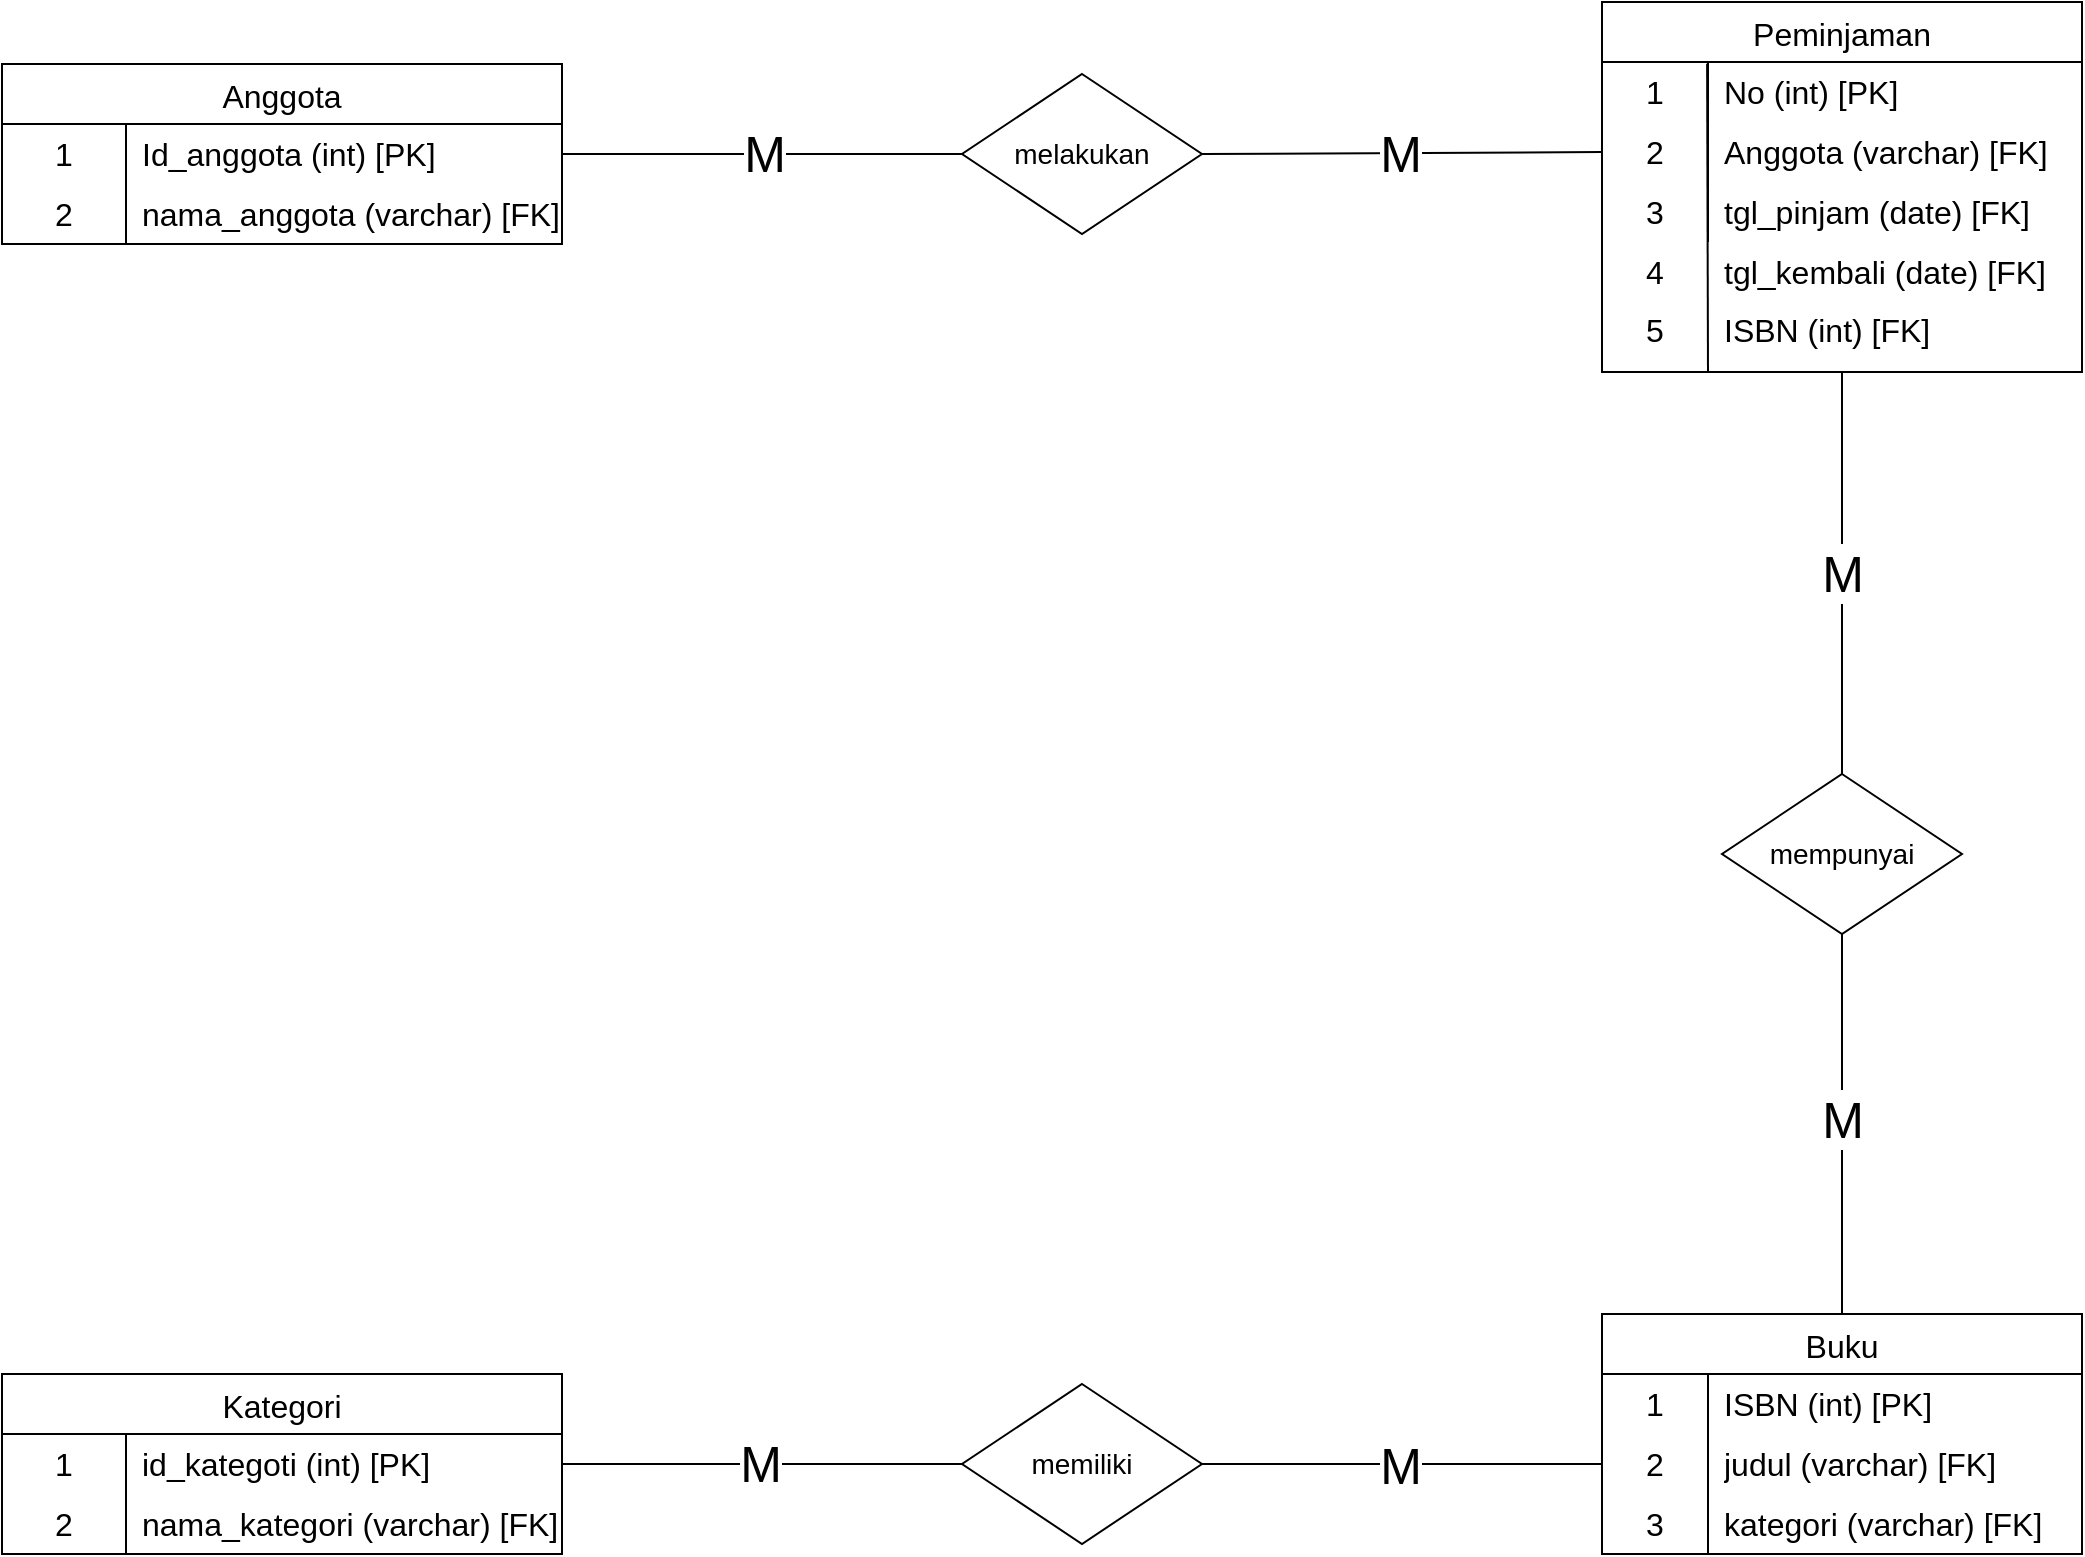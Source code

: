 <mxfile version="23.0.2" type="device">
  <diagram name="Page-1" id="qnQEXUf2RG3xRTGHQBT9">
    <mxGraphModel dx="4085" dy="1763" grid="1" gridSize="10" guides="1" tooltips="1" connect="1" arrows="1" fold="1" page="1" pageScale="1" pageWidth="1100" pageHeight="850" math="0" shadow="0">
      <root>
        <mxCell id="0" />
        <mxCell id="1" parent="0" />
        <mxCell id="WGK1r5Wkk-9FK4VEZlOg-7" value="" style="endArrow=none;html=1;rounded=0;entryX=0;entryY=0.5;entryDx=0;entryDy=0;exitX=1;exitY=0.5;exitDx=0;exitDy=0;" parent="1" source="f1tUqCHD0cDC8wpfRnND-16" target="WGK1r5Wkk-9FK4VEZlOg-15" edge="1">
          <mxGeometry relative="1" as="geometry">
            <mxPoint x="80.0" y="80" as="sourcePoint" />
            <mxPoint x="274.645" y="85.858" as="targetPoint" />
          </mxGeometry>
        </mxCell>
        <mxCell id="f1tUqCHD0cDC8wpfRnND-61" value="&lt;font style=&quot;font-size: 25px;&quot;&gt;M&lt;/font&gt;" style="edgeLabel;html=1;align=center;verticalAlign=middle;resizable=0;points=[];" vertex="1" connectable="0" parent="WGK1r5Wkk-9FK4VEZlOg-7">
          <mxGeometry x="-0.006" y="1" relative="1" as="geometry">
            <mxPoint x="1" as="offset" />
          </mxGeometry>
        </mxCell>
        <mxCell id="WGK1r5Wkk-9FK4VEZlOg-15" value="&lt;font style=&quot;font-size: 14px;&quot;&gt;melakukan&lt;/font&gt;" style="shape=rhombus;perimeter=rhombusPerimeter;whiteSpace=wrap;html=1;align=center;" parent="1" vertex="1">
          <mxGeometry x="360" y="40" width="120" height="80" as="geometry" />
        </mxCell>
        <mxCell id="WGK1r5Wkk-9FK4VEZlOg-25" value="" style="endArrow=none;html=1;rounded=0;entryX=0;entryY=0.5;entryDx=0;entryDy=0;exitX=1;exitY=0.5;exitDx=0;exitDy=0;" parent="1" source="WGK1r5Wkk-9FK4VEZlOg-15" target="f1tUqCHD0cDC8wpfRnND-29" edge="1">
          <mxGeometry relative="1" as="geometry">
            <mxPoint x="510" y="80" as="sourcePoint" />
            <mxPoint x="760" y="80" as="targetPoint" />
          </mxGeometry>
        </mxCell>
        <mxCell id="f1tUqCHD0cDC8wpfRnND-63" value="&lt;font style=&quot;font-size: 25px;&quot;&gt;M&lt;/font&gt;" style="edgeLabel;html=1;align=center;verticalAlign=middle;resizable=0;points=[];" vertex="1" connectable="0" parent="WGK1r5Wkk-9FK4VEZlOg-25">
          <mxGeometry x="-0.011" y="1" relative="1" as="geometry">
            <mxPoint as="offset" />
          </mxGeometry>
        </mxCell>
        <mxCell id="WGK1r5Wkk-9FK4VEZlOg-28" value="&lt;font style=&quot;font-size: 14px;&quot;&gt;mempunyai&lt;/font&gt;" style="shape=rhombus;perimeter=rhombusPerimeter;whiteSpace=wrap;html=1;align=center;" parent="1" vertex="1">
          <mxGeometry x="740" y="390" width="120" height="80" as="geometry" />
        </mxCell>
        <mxCell id="WGK1r5Wkk-9FK4VEZlOg-29" value="&lt;font style=&quot;font-size: 14px;&quot;&gt;memiliki&lt;/font&gt;" style="shape=rhombus;perimeter=rhombusPerimeter;whiteSpace=wrap;html=1;align=center;" parent="1" vertex="1">
          <mxGeometry x="360" y="695" width="120" height="80" as="geometry" />
        </mxCell>
        <mxCell id="WGK1r5Wkk-9FK4VEZlOg-30" value="" style="endArrow=none;html=1;rounded=0;exitX=0.5;exitY=1;exitDx=0;exitDy=0;entryX=0.5;entryY=0;entryDx=0;entryDy=0;" parent="1" source="WGK1r5Wkk-9FK4VEZlOg-28" target="f1tUqCHD0cDC8wpfRnND-43" edge="1">
          <mxGeometry relative="1" as="geometry">
            <mxPoint x="820" y="680" as="sourcePoint" />
            <mxPoint x="820.0" y="760" as="targetPoint" />
          </mxGeometry>
        </mxCell>
        <mxCell id="f1tUqCHD0cDC8wpfRnND-66" value="&lt;font style=&quot;font-size: 25px;&quot;&gt;M&lt;/font&gt;" style="edgeLabel;html=1;align=center;verticalAlign=middle;resizable=0;points=[];" vertex="1" connectable="0" parent="WGK1r5Wkk-9FK4VEZlOg-30">
          <mxGeometry x="-0.02" relative="1" as="geometry">
            <mxPoint y="-1" as="offset" />
          </mxGeometry>
        </mxCell>
        <mxCell id="WGK1r5Wkk-9FK4VEZlOg-31" value="" style="endArrow=none;html=1;rounded=0;entryX=0.5;entryY=0;entryDx=0;entryDy=0;exitX=0.5;exitY=1;exitDx=0;exitDy=0;" parent="1" source="f1tUqCHD0cDC8wpfRnND-25" target="WGK1r5Wkk-9FK4VEZlOg-28" edge="1">
          <mxGeometry relative="1" as="geometry">
            <mxPoint x="810" y="240" as="sourcePoint" />
            <mxPoint x="810" y="190" as="targetPoint" />
          </mxGeometry>
        </mxCell>
        <mxCell id="f1tUqCHD0cDC8wpfRnND-64" value="&lt;font style=&quot;font-size: 25px;&quot;&gt;M&lt;/font&gt;" style="edgeLabel;html=1;align=center;verticalAlign=middle;resizable=0;points=[];" vertex="1" connectable="0" parent="WGK1r5Wkk-9FK4VEZlOg-31">
          <mxGeometry x="-0.007" relative="1" as="geometry">
            <mxPoint as="offset" />
          </mxGeometry>
        </mxCell>
        <mxCell id="WGK1r5Wkk-9FK4VEZlOg-32" value="" style="endArrow=none;html=1;rounded=0;exitX=0;exitY=0.5;exitDx=0;exitDy=0;entryX=1;entryY=0.5;entryDx=0;entryDy=0;" parent="1" source="WGK1r5Wkk-9FK4VEZlOg-29" target="f1tUqCHD0cDC8wpfRnND-54" edge="1">
          <mxGeometry relative="1" as="geometry">
            <mxPoint x="400" y="810" as="sourcePoint" />
            <mxPoint x="80" y="700" as="targetPoint" />
          </mxGeometry>
        </mxCell>
        <mxCell id="f1tUqCHD0cDC8wpfRnND-68" value="&lt;font style=&quot;font-size: 25px;&quot;&gt;M&lt;/font&gt;" style="edgeLabel;html=1;align=center;verticalAlign=middle;resizable=0;points=[];" vertex="1" connectable="0" parent="WGK1r5Wkk-9FK4VEZlOg-32">
          <mxGeometry x="0.015" y="-1" relative="1" as="geometry">
            <mxPoint as="offset" />
          </mxGeometry>
        </mxCell>
        <mxCell id="WGK1r5Wkk-9FK4VEZlOg-33" value="" style="endArrow=none;html=1;rounded=0;exitX=0;exitY=0.5;exitDx=0;exitDy=0;entryX=1;entryY=0.5;entryDx=0;entryDy=0;" parent="1" source="f1tUqCHD0cDC8wpfRnND-47" target="WGK1r5Wkk-9FK4VEZlOg-29" edge="1">
          <mxGeometry relative="1" as="geometry">
            <mxPoint x="760.0" y="700" as="sourcePoint" />
            <mxPoint x="740" y="699" as="targetPoint" />
          </mxGeometry>
        </mxCell>
        <mxCell id="f1tUqCHD0cDC8wpfRnND-67" value="&lt;font style=&quot;font-size: 25px;&quot;&gt;M&lt;/font&gt;" style="edgeLabel;html=1;align=center;verticalAlign=middle;resizable=0;points=[];" vertex="1" connectable="0" parent="WGK1r5Wkk-9FK4VEZlOg-33">
          <mxGeometry x="0.015" relative="1" as="geometry">
            <mxPoint as="offset" />
          </mxGeometry>
        </mxCell>
        <mxCell id="f1tUqCHD0cDC8wpfRnND-15" value="Anggota" style="shape=table;startSize=30;container=1;collapsible=0;childLayout=tableLayout;fixedRows=1;rowLines=0;fontStyle=0;strokeColor=default;fontSize=16;" vertex="1" parent="1">
          <mxGeometry x="-120" y="35" width="280" height="90" as="geometry" />
        </mxCell>
        <mxCell id="f1tUqCHD0cDC8wpfRnND-16" value="" style="shape=tableRow;horizontal=0;startSize=0;swimlaneHead=0;swimlaneBody=0;top=0;left=0;bottom=0;right=0;collapsible=0;dropTarget=0;fillColor=none;points=[[0,0.5],[1,0.5]];portConstraint=eastwest;strokeColor=inherit;fontSize=16;" vertex="1" parent="f1tUqCHD0cDC8wpfRnND-15">
          <mxGeometry y="30" width="280" height="30" as="geometry" />
        </mxCell>
        <mxCell id="f1tUqCHD0cDC8wpfRnND-17" value="1" style="shape=partialRectangle;html=1;whiteSpace=wrap;connectable=0;fillColor=none;top=0;left=0;bottom=0;right=0;overflow=hidden;pointerEvents=1;strokeColor=inherit;fontSize=16;" vertex="1" parent="f1tUqCHD0cDC8wpfRnND-16">
          <mxGeometry width="62" height="30" as="geometry">
            <mxRectangle width="62" height="30" as="alternateBounds" />
          </mxGeometry>
        </mxCell>
        <mxCell id="f1tUqCHD0cDC8wpfRnND-18" value="Id_anggota (int) [PK]" style="shape=partialRectangle;html=1;whiteSpace=wrap;connectable=0;fillColor=none;top=0;left=0;bottom=0;right=0;align=left;spacingLeft=6;overflow=hidden;strokeColor=inherit;fontSize=16;" vertex="1" parent="f1tUqCHD0cDC8wpfRnND-16">
          <mxGeometry x="62" width="218" height="30" as="geometry">
            <mxRectangle width="218" height="30" as="alternateBounds" />
          </mxGeometry>
        </mxCell>
        <mxCell id="f1tUqCHD0cDC8wpfRnND-19" value="" style="shape=tableRow;horizontal=0;startSize=0;swimlaneHead=0;swimlaneBody=0;top=0;left=0;bottom=0;right=0;collapsible=0;dropTarget=0;fillColor=none;points=[[0,0.5],[1,0.5]];portConstraint=eastwest;strokeColor=inherit;fontSize=16;" vertex="1" parent="f1tUqCHD0cDC8wpfRnND-15">
          <mxGeometry y="60" width="280" height="30" as="geometry" />
        </mxCell>
        <mxCell id="f1tUqCHD0cDC8wpfRnND-20" value="2" style="shape=partialRectangle;html=1;whiteSpace=wrap;connectable=0;fillColor=none;top=0;left=0;bottom=0;right=0;overflow=hidden;strokeColor=inherit;fontSize=16;" vertex="1" parent="f1tUqCHD0cDC8wpfRnND-19">
          <mxGeometry width="62" height="30" as="geometry">
            <mxRectangle width="62" height="30" as="alternateBounds" />
          </mxGeometry>
        </mxCell>
        <mxCell id="f1tUqCHD0cDC8wpfRnND-21" value="nama_anggota (varchar) [FK]" style="shape=partialRectangle;html=1;whiteSpace=wrap;connectable=0;fillColor=none;top=0;left=0;bottom=0;right=0;align=left;spacingLeft=6;overflow=hidden;strokeColor=inherit;fontSize=16;" vertex="1" parent="f1tUqCHD0cDC8wpfRnND-19">
          <mxGeometry x="62" width="218" height="30" as="geometry">
            <mxRectangle width="218" height="30" as="alternateBounds" />
          </mxGeometry>
        </mxCell>
        <mxCell id="f1tUqCHD0cDC8wpfRnND-25" value="Peminjaman" style="shape=table;startSize=30;container=1;collapsible=0;childLayout=tableLayout;fixedRows=1;rowLines=0;fontStyle=0;strokeColor=default;fontSize=16;" vertex="1" parent="1">
          <mxGeometry x="680" y="4" width="240" height="185" as="geometry" />
        </mxCell>
        <mxCell id="f1tUqCHD0cDC8wpfRnND-26" value="" style="shape=tableRow;horizontal=0;startSize=0;swimlaneHead=0;swimlaneBody=0;top=0;left=0;bottom=0;right=0;collapsible=0;dropTarget=0;fillColor=none;points=[[0,0.5],[1,0.5]];portConstraint=eastwest;strokeColor=inherit;fontSize=16;" vertex="1" parent="f1tUqCHD0cDC8wpfRnND-25">
          <mxGeometry y="30" width="240" height="30" as="geometry" />
        </mxCell>
        <mxCell id="f1tUqCHD0cDC8wpfRnND-27" value="1" style="shape=partialRectangle;html=1;whiteSpace=wrap;connectable=0;fillColor=none;top=0;left=0;bottom=0;right=0;overflow=hidden;pointerEvents=1;strokeColor=inherit;fontSize=16;" vertex="1" parent="f1tUqCHD0cDC8wpfRnND-26">
          <mxGeometry width="53" height="30" as="geometry">
            <mxRectangle width="53" height="30" as="alternateBounds" />
          </mxGeometry>
        </mxCell>
        <mxCell id="f1tUqCHD0cDC8wpfRnND-28" value="No (int) [PK]" style="shape=partialRectangle;html=1;whiteSpace=wrap;connectable=0;fillColor=none;top=0;left=0;bottom=0;right=0;align=left;spacingLeft=6;overflow=hidden;strokeColor=inherit;fontSize=16;" vertex="1" parent="f1tUqCHD0cDC8wpfRnND-26">
          <mxGeometry x="53" width="187" height="30" as="geometry">
            <mxRectangle width="187" height="30" as="alternateBounds" />
          </mxGeometry>
        </mxCell>
        <mxCell id="f1tUqCHD0cDC8wpfRnND-29" value="" style="shape=tableRow;horizontal=0;startSize=0;swimlaneHead=0;swimlaneBody=0;top=0;left=0;bottom=0;right=0;collapsible=0;dropTarget=0;fillColor=none;points=[[0,0.5],[1,0.5]];portConstraint=eastwest;strokeColor=inherit;fontSize=16;" vertex="1" parent="f1tUqCHD0cDC8wpfRnND-25">
          <mxGeometry y="60" width="240" height="30" as="geometry" />
        </mxCell>
        <mxCell id="f1tUqCHD0cDC8wpfRnND-30" value="2" style="shape=partialRectangle;html=1;whiteSpace=wrap;connectable=0;fillColor=none;top=0;left=0;bottom=0;right=0;overflow=hidden;strokeColor=inherit;fontSize=16;" vertex="1" parent="f1tUqCHD0cDC8wpfRnND-29">
          <mxGeometry width="53" height="30" as="geometry">
            <mxRectangle width="53" height="30" as="alternateBounds" />
          </mxGeometry>
        </mxCell>
        <mxCell id="f1tUqCHD0cDC8wpfRnND-31" value="Anggota (varchar) [FK]" style="shape=partialRectangle;html=1;whiteSpace=wrap;connectable=0;fillColor=none;top=0;left=0;bottom=0;right=0;align=left;spacingLeft=6;overflow=hidden;strokeColor=inherit;fontSize=16;" vertex="1" parent="f1tUqCHD0cDC8wpfRnND-29">
          <mxGeometry x="53" width="187" height="30" as="geometry">
            <mxRectangle width="187" height="30" as="alternateBounds" />
          </mxGeometry>
        </mxCell>
        <mxCell id="f1tUqCHD0cDC8wpfRnND-32" value="" style="shape=tableRow;horizontal=0;startSize=0;swimlaneHead=0;swimlaneBody=0;top=0;left=0;bottom=0;right=0;collapsible=0;dropTarget=0;fillColor=none;points=[[0,0.5],[1,0.5]];portConstraint=eastwest;strokeColor=inherit;fontSize=16;" vertex="1" parent="f1tUqCHD0cDC8wpfRnND-25">
          <mxGeometry y="90" width="240" height="30" as="geometry" />
        </mxCell>
        <mxCell id="f1tUqCHD0cDC8wpfRnND-33" value="3" style="shape=partialRectangle;html=1;whiteSpace=wrap;connectable=0;fillColor=none;top=0;left=0;bottom=0;right=0;overflow=hidden;strokeColor=inherit;fontSize=16;" vertex="1" parent="f1tUqCHD0cDC8wpfRnND-32">
          <mxGeometry width="53" height="30" as="geometry">
            <mxRectangle width="53" height="30" as="alternateBounds" />
          </mxGeometry>
        </mxCell>
        <mxCell id="f1tUqCHD0cDC8wpfRnND-34" value="tgl_pinjam (date) [FK]" style="shape=partialRectangle;html=1;whiteSpace=wrap;connectable=0;fillColor=none;top=0;left=0;bottom=0;right=0;align=left;spacingLeft=6;overflow=hidden;strokeColor=inherit;fontSize=16;" vertex="1" parent="f1tUqCHD0cDC8wpfRnND-32">
          <mxGeometry x="53" width="187" height="30" as="geometry">
            <mxRectangle width="187" height="30" as="alternateBounds" />
          </mxGeometry>
        </mxCell>
        <mxCell id="f1tUqCHD0cDC8wpfRnND-38" value="" style="endArrow=none;html=1;rounded=0;entryX=0.219;entryY=0.03;entryDx=0;entryDy=0;entryPerimeter=0;" edge="1" parent="1" target="f1tUqCHD0cDC8wpfRnND-26">
          <mxGeometry width="50" height="50" relative="1" as="geometry">
            <mxPoint x="733" y="189" as="sourcePoint" />
            <mxPoint x="570" y="189" as="targetPoint" />
          </mxGeometry>
        </mxCell>
        <mxCell id="f1tUqCHD0cDC8wpfRnND-39" value="4" style="shape=partialRectangle;html=1;whiteSpace=wrap;connectable=0;fillColor=none;top=0;left=0;bottom=0;right=0;overflow=hidden;strokeColor=inherit;fontSize=16;" vertex="1" parent="1">
          <mxGeometry x="680" y="124" width="53" height="30" as="geometry">
            <mxRectangle width="53" height="30" as="alternateBounds" />
          </mxGeometry>
        </mxCell>
        <mxCell id="f1tUqCHD0cDC8wpfRnND-40" value="tgl_kembali (date) [FK]" style="shape=partialRectangle;html=1;whiteSpace=wrap;connectable=0;fillColor=none;top=0;left=0;bottom=0;right=0;align=left;spacingLeft=6;overflow=hidden;strokeColor=inherit;fontSize=16;" vertex="1" parent="1">
          <mxGeometry x="733" y="124" width="187" height="30" as="geometry">
            <mxRectangle width="187" height="30" as="alternateBounds" />
          </mxGeometry>
        </mxCell>
        <mxCell id="f1tUqCHD0cDC8wpfRnND-41" value="5" style="shape=partialRectangle;html=1;whiteSpace=wrap;connectable=0;fillColor=none;top=0;left=0;bottom=0;right=0;overflow=hidden;strokeColor=inherit;fontSize=16;" vertex="1" parent="1">
          <mxGeometry x="680" y="153" width="53" height="30" as="geometry">
            <mxRectangle width="53" height="30" as="alternateBounds" />
          </mxGeometry>
        </mxCell>
        <mxCell id="f1tUqCHD0cDC8wpfRnND-42" value="ISBN (int) [FK]" style="shape=partialRectangle;html=1;whiteSpace=wrap;connectable=0;fillColor=none;top=0;left=0;bottom=0;right=0;align=left;spacingLeft=6;overflow=hidden;strokeColor=inherit;fontSize=16;" vertex="1" parent="1">
          <mxGeometry x="733" y="153" width="187" height="30" as="geometry">
            <mxRectangle width="187" height="30" as="alternateBounds" />
          </mxGeometry>
        </mxCell>
        <mxCell id="f1tUqCHD0cDC8wpfRnND-43" value="Buku" style="shape=table;startSize=30;container=1;collapsible=0;childLayout=tableLayout;fixedRows=1;rowLines=0;fontStyle=0;strokeColor=default;fontSize=16;" vertex="1" parent="1">
          <mxGeometry x="680" y="660" width="240" height="120" as="geometry" />
        </mxCell>
        <mxCell id="f1tUqCHD0cDC8wpfRnND-44" value="" style="shape=tableRow;horizontal=0;startSize=0;swimlaneHead=0;swimlaneBody=0;top=0;left=0;bottom=0;right=0;collapsible=0;dropTarget=0;fillColor=none;points=[[0,0.5],[1,0.5]];portConstraint=eastwest;strokeColor=inherit;fontSize=16;" vertex="1" parent="f1tUqCHD0cDC8wpfRnND-43">
          <mxGeometry y="30" width="240" height="30" as="geometry" />
        </mxCell>
        <mxCell id="f1tUqCHD0cDC8wpfRnND-45" value="1" style="shape=partialRectangle;html=1;whiteSpace=wrap;connectable=0;fillColor=none;top=0;left=0;bottom=0;right=0;overflow=hidden;pointerEvents=1;strokeColor=inherit;fontSize=16;" vertex="1" parent="f1tUqCHD0cDC8wpfRnND-44">
          <mxGeometry width="53" height="30" as="geometry">
            <mxRectangle width="53" height="30" as="alternateBounds" />
          </mxGeometry>
        </mxCell>
        <mxCell id="f1tUqCHD0cDC8wpfRnND-46" value="ISBN (int) [PK]" style="shape=partialRectangle;html=1;whiteSpace=wrap;connectable=0;fillColor=none;top=0;left=0;bottom=0;right=0;align=left;spacingLeft=6;overflow=hidden;strokeColor=inherit;fontSize=16;" vertex="1" parent="f1tUqCHD0cDC8wpfRnND-44">
          <mxGeometry x="53" width="187" height="30" as="geometry">
            <mxRectangle width="187" height="30" as="alternateBounds" />
          </mxGeometry>
        </mxCell>
        <mxCell id="f1tUqCHD0cDC8wpfRnND-47" value="" style="shape=tableRow;horizontal=0;startSize=0;swimlaneHead=0;swimlaneBody=0;top=0;left=0;bottom=0;right=0;collapsible=0;dropTarget=0;fillColor=none;points=[[0,0.5],[1,0.5]];portConstraint=eastwest;strokeColor=inherit;fontSize=16;" vertex="1" parent="f1tUqCHD0cDC8wpfRnND-43">
          <mxGeometry y="60" width="240" height="30" as="geometry" />
        </mxCell>
        <mxCell id="f1tUqCHD0cDC8wpfRnND-48" value="2" style="shape=partialRectangle;html=1;whiteSpace=wrap;connectable=0;fillColor=none;top=0;left=0;bottom=0;right=0;overflow=hidden;strokeColor=inherit;fontSize=16;" vertex="1" parent="f1tUqCHD0cDC8wpfRnND-47">
          <mxGeometry width="53" height="30" as="geometry">
            <mxRectangle width="53" height="30" as="alternateBounds" />
          </mxGeometry>
        </mxCell>
        <mxCell id="f1tUqCHD0cDC8wpfRnND-49" value="judul (varchar) [FK]" style="shape=partialRectangle;html=1;whiteSpace=wrap;connectable=0;fillColor=none;top=0;left=0;bottom=0;right=0;align=left;spacingLeft=6;overflow=hidden;strokeColor=inherit;fontSize=16;" vertex="1" parent="f1tUqCHD0cDC8wpfRnND-47">
          <mxGeometry x="53" width="187" height="30" as="geometry">
            <mxRectangle width="187" height="30" as="alternateBounds" />
          </mxGeometry>
        </mxCell>
        <mxCell id="f1tUqCHD0cDC8wpfRnND-50" value="" style="shape=tableRow;horizontal=0;startSize=0;swimlaneHead=0;swimlaneBody=0;top=0;left=0;bottom=0;right=0;collapsible=0;dropTarget=0;fillColor=none;points=[[0,0.5],[1,0.5]];portConstraint=eastwest;strokeColor=inherit;fontSize=16;" vertex="1" parent="f1tUqCHD0cDC8wpfRnND-43">
          <mxGeometry y="90" width="240" height="30" as="geometry" />
        </mxCell>
        <mxCell id="f1tUqCHD0cDC8wpfRnND-51" value="3" style="shape=partialRectangle;html=1;whiteSpace=wrap;connectable=0;fillColor=none;top=0;left=0;bottom=0;right=0;overflow=hidden;strokeColor=inherit;fontSize=16;" vertex="1" parent="f1tUqCHD0cDC8wpfRnND-50">
          <mxGeometry width="53" height="30" as="geometry">
            <mxRectangle width="53" height="30" as="alternateBounds" />
          </mxGeometry>
        </mxCell>
        <mxCell id="f1tUqCHD0cDC8wpfRnND-52" value="kategori (varchar) [FK]" style="shape=partialRectangle;html=1;whiteSpace=wrap;connectable=0;fillColor=none;top=0;left=0;bottom=0;right=0;align=left;spacingLeft=6;overflow=hidden;strokeColor=inherit;fontSize=16;" vertex="1" parent="f1tUqCHD0cDC8wpfRnND-50">
          <mxGeometry x="53" width="187" height="30" as="geometry">
            <mxRectangle width="187" height="30" as="alternateBounds" />
          </mxGeometry>
        </mxCell>
        <mxCell id="f1tUqCHD0cDC8wpfRnND-53" value="Kategori" style="shape=table;startSize=30;container=1;collapsible=0;childLayout=tableLayout;fixedRows=1;rowLines=0;fontStyle=0;strokeColor=default;fontSize=16;" vertex="1" parent="1">
          <mxGeometry x="-120" y="690" width="280" height="90" as="geometry" />
        </mxCell>
        <mxCell id="f1tUqCHD0cDC8wpfRnND-54" value="" style="shape=tableRow;horizontal=0;startSize=0;swimlaneHead=0;swimlaneBody=0;top=0;left=0;bottom=0;right=0;collapsible=0;dropTarget=0;fillColor=none;points=[[0,0.5],[1,0.5]];portConstraint=eastwest;strokeColor=inherit;fontSize=16;" vertex="1" parent="f1tUqCHD0cDC8wpfRnND-53">
          <mxGeometry y="30" width="280" height="30" as="geometry" />
        </mxCell>
        <mxCell id="f1tUqCHD0cDC8wpfRnND-55" value="1" style="shape=partialRectangle;html=1;whiteSpace=wrap;connectable=0;fillColor=none;top=0;left=0;bottom=0;right=0;overflow=hidden;pointerEvents=1;strokeColor=inherit;fontSize=16;" vertex="1" parent="f1tUqCHD0cDC8wpfRnND-54">
          <mxGeometry width="62" height="30" as="geometry">
            <mxRectangle width="62" height="30" as="alternateBounds" />
          </mxGeometry>
        </mxCell>
        <mxCell id="f1tUqCHD0cDC8wpfRnND-56" value="id_kategoti (int) [PK]" style="shape=partialRectangle;html=1;whiteSpace=wrap;connectable=0;fillColor=none;top=0;left=0;bottom=0;right=0;align=left;spacingLeft=6;overflow=hidden;strokeColor=inherit;fontSize=16;" vertex="1" parent="f1tUqCHD0cDC8wpfRnND-54">
          <mxGeometry x="62" width="218" height="30" as="geometry">
            <mxRectangle width="218" height="30" as="alternateBounds" />
          </mxGeometry>
        </mxCell>
        <mxCell id="f1tUqCHD0cDC8wpfRnND-57" value="" style="shape=tableRow;horizontal=0;startSize=0;swimlaneHead=0;swimlaneBody=0;top=0;left=0;bottom=0;right=0;collapsible=0;dropTarget=0;fillColor=none;points=[[0,0.5],[1,0.5]];portConstraint=eastwest;strokeColor=inherit;fontSize=16;" vertex="1" parent="f1tUqCHD0cDC8wpfRnND-53">
          <mxGeometry y="60" width="280" height="30" as="geometry" />
        </mxCell>
        <mxCell id="f1tUqCHD0cDC8wpfRnND-58" value="2" style="shape=partialRectangle;html=1;whiteSpace=wrap;connectable=0;fillColor=none;top=0;left=0;bottom=0;right=0;overflow=hidden;strokeColor=inherit;fontSize=16;" vertex="1" parent="f1tUqCHD0cDC8wpfRnND-57">
          <mxGeometry width="62" height="30" as="geometry">
            <mxRectangle width="62" height="30" as="alternateBounds" />
          </mxGeometry>
        </mxCell>
        <mxCell id="f1tUqCHD0cDC8wpfRnND-59" value="nama_kategori (varchar) [FK]" style="shape=partialRectangle;html=1;whiteSpace=wrap;connectable=0;fillColor=none;top=0;left=0;bottom=0;right=0;align=left;spacingLeft=6;overflow=hidden;strokeColor=inherit;fontSize=16;" vertex="1" parent="f1tUqCHD0cDC8wpfRnND-57">
          <mxGeometry x="62" width="218" height="30" as="geometry">
            <mxRectangle width="218" height="30" as="alternateBounds" />
          </mxGeometry>
        </mxCell>
      </root>
    </mxGraphModel>
  </diagram>
</mxfile>
